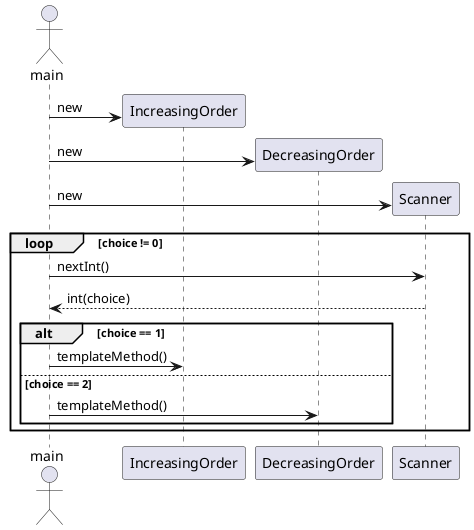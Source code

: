 @startuml

    actor main

    create IncreasingOrder
    main -> IncreasingOrder : new
    
    create DecreasingOrder
    main -> DecreasingOrder : new
    
    create Scanner
    main -> Scanner : new
	
	loop choice != 0
		main -> Scanner : nextInt()
		Scanner --> main : int(choice)
		
		alt choice == 1	
            main -> IncreasingOrder : templateMethod()
        else choice == 2
            main -> DecreasingOrder : templateMethod()    
        end
    end
 

@enduml